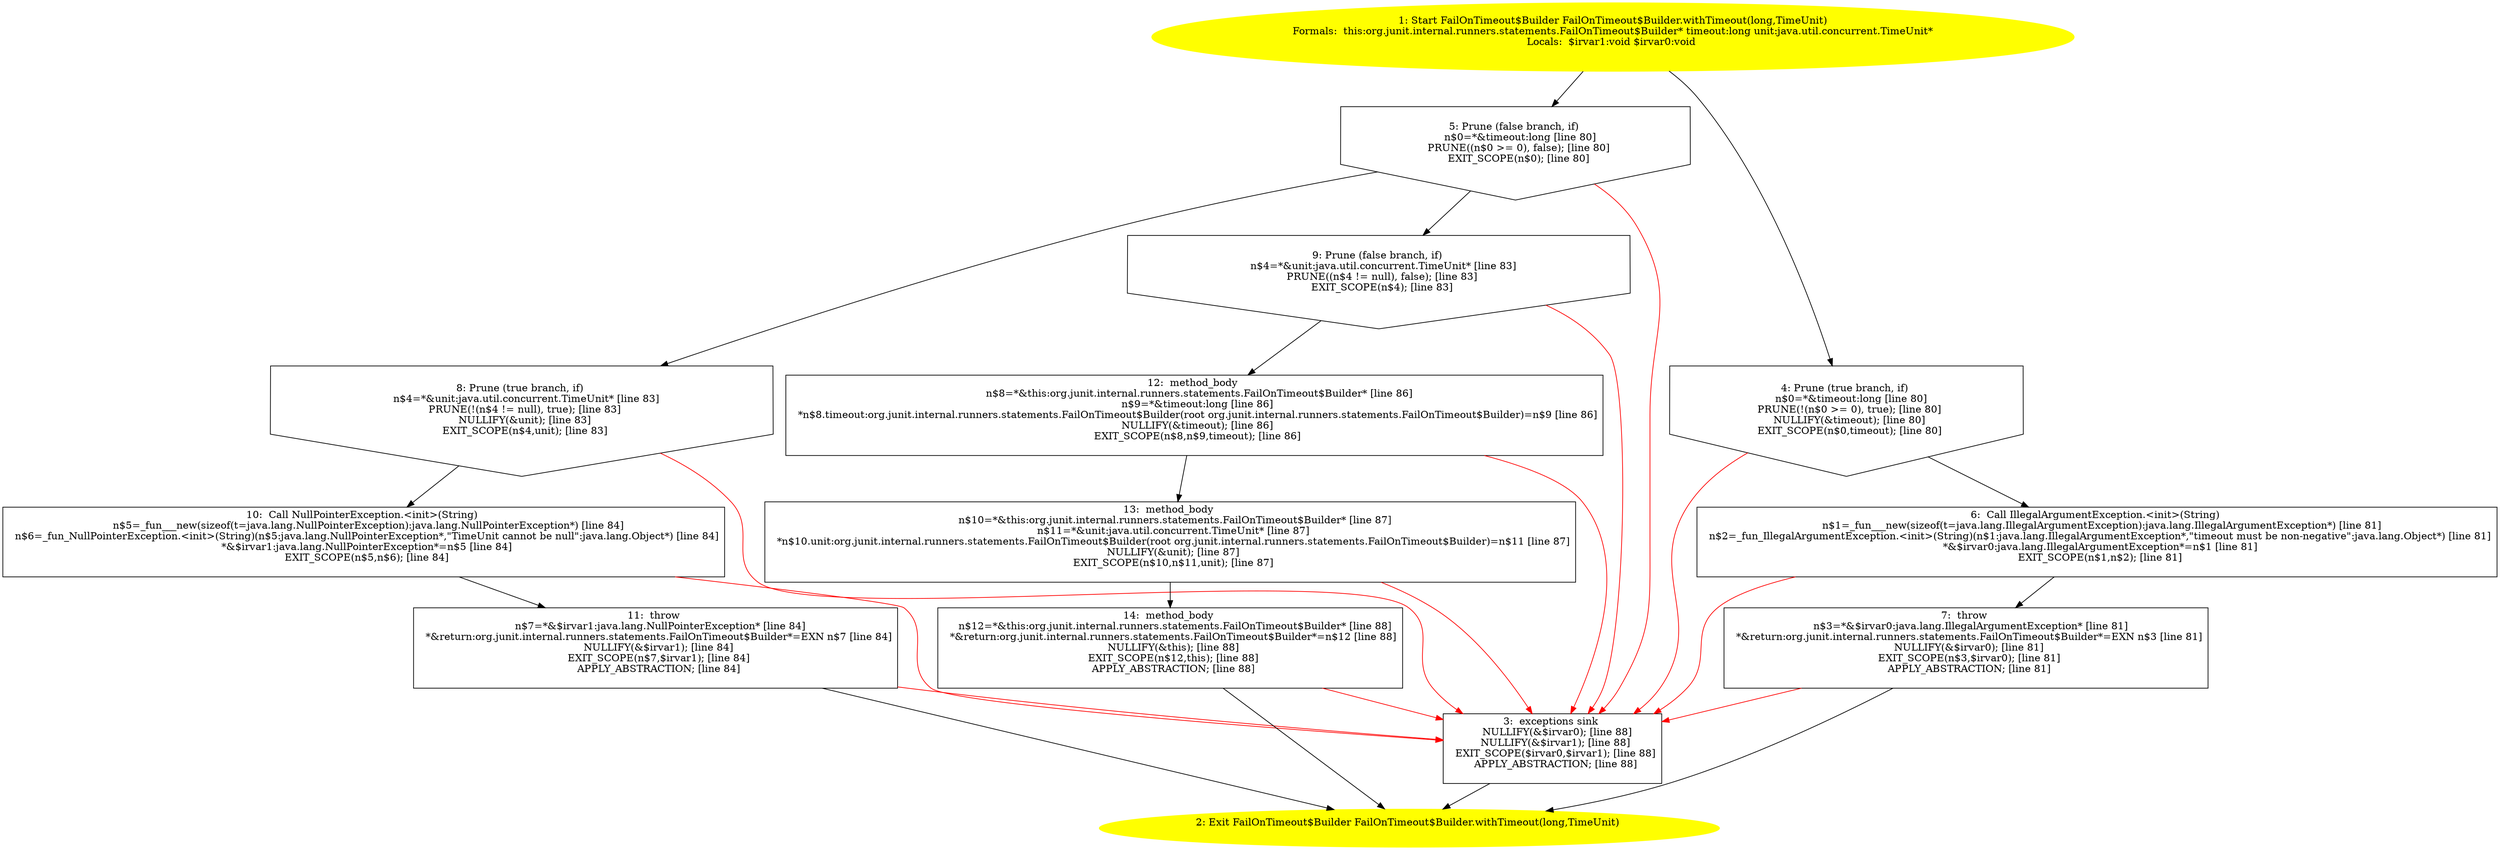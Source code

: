 /* @generated */
digraph cfg {
"org.junit.internal.runners.statements.FailOnTimeout$Builder.withTimeout(long,java.util.concurrent.Ti.f6a6ecade4f45c873e2a26bc5520c95b_1" [label="1: Start FailOnTimeout$Builder FailOnTimeout$Builder.withTimeout(long,TimeUnit)\nFormals:  this:org.junit.internal.runners.statements.FailOnTimeout$Builder* timeout:long unit:java.util.concurrent.TimeUnit*\nLocals:  $irvar1:void $irvar0:void \n  " color=yellow style=filled]
	

	 "org.junit.internal.runners.statements.FailOnTimeout$Builder.withTimeout(long,java.util.concurrent.Ti.f6a6ecade4f45c873e2a26bc5520c95b_1" -> "org.junit.internal.runners.statements.FailOnTimeout$Builder.withTimeout(long,java.util.concurrent.Ti.f6a6ecade4f45c873e2a26bc5520c95b_4" ;
	 "org.junit.internal.runners.statements.FailOnTimeout$Builder.withTimeout(long,java.util.concurrent.Ti.f6a6ecade4f45c873e2a26bc5520c95b_1" -> "org.junit.internal.runners.statements.FailOnTimeout$Builder.withTimeout(long,java.util.concurrent.Ti.f6a6ecade4f45c873e2a26bc5520c95b_5" ;
"org.junit.internal.runners.statements.FailOnTimeout$Builder.withTimeout(long,java.util.concurrent.Ti.f6a6ecade4f45c873e2a26bc5520c95b_2" [label="2: Exit FailOnTimeout$Builder FailOnTimeout$Builder.withTimeout(long,TimeUnit) \n  " color=yellow style=filled]
	

"org.junit.internal.runners.statements.FailOnTimeout$Builder.withTimeout(long,java.util.concurrent.Ti.f6a6ecade4f45c873e2a26bc5520c95b_3" [label="3:  exceptions sink \n   NULLIFY(&$irvar0); [line 88]\n  NULLIFY(&$irvar1); [line 88]\n  EXIT_SCOPE($irvar0,$irvar1); [line 88]\n  APPLY_ABSTRACTION; [line 88]\n " shape="box"]
	

	 "org.junit.internal.runners.statements.FailOnTimeout$Builder.withTimeout(long,java.util.concurrent.Ti.f6a6ecade4f45c873e2a26bc5520c95b_3" -> "org.junit.internal.runners.statements.FailOnTimeout$Builder.withTimeout(long,java.util.concurrent.Ti.f6a6ecade4f45c873e2a26bc5520c95b_2" ;
"org.junit.internal.runners.statements.FailOnTimeout$Builder.withTimeout(long,java.util.concurrent.Ti.f6a6ecade4f45c873e2a26bc5520c95b_4" [label="4: Prune (true branch, if) \n   n$0=*&timeout:long [line 80]\n  PRUNE(!(n$0 >= 0), true); [line 80]\n  NULLIFY(&timeout); [line 80]\n  EXIT_SCOPE(n$0,timeout); [line 80]\n " shape="invhouse"]
	

	 "org.junit.internal.runners.statements.FailOnTimeout$Builder.withTimeout(long,java.util.concurrent.Ti.f6a6ecade4f45c873e2a26bc5520c95b_4" -> "org.junit.internal.runners.statements.FailOnTimeout$Builder.withTimeout(long,java.util.concurrent.Ti.f6a6ecade4f45c873e2a26bc5520c95b_6" ;
	 "org.junit.internal.runners.statements.FailOnTimeout$Builder.withTimeout(long,java.util.concurrent.Ti.f6a6ecade4f45c873e2a26bc5520c95b_4" -> "org.junit.internal.runners.statements.FailOnTimeout$Builder.withTimeout(long,java.util.concurrent.Ti.f6a6ecade4f45c873e2a26bc5520c95b_3" [color="red" ];
"org.junit.internal.runners.statements.FailOnTimeout$Builder.withTimeout(long,java.util.concurrent.Ti.f6a6ecade4f45c873e2a26bc5520c95b_5" [label="5: Prune (false branch, if) \n   n$0=*&timeout:long [line 80]\n  PRUNE((n$0 >= 0), false); [line 80]\n  EXIT_SCOPE(n$0); [line 80]\n " shape="invhouse"]
	

	 "org.junit.internal.runners.statements.FailOnTimeout$Builder.withTimeout(long,java.util.concurrent.Ti.f6a6ecade4f45c873e2a26bc5520c95b_5" -> "org.junit.internal.runners.statements.FailOnTimeout$Builder.withTimeout(long,java.util.concurrent.Ti.f6a6ecade4f45c873e2a26bc5520c95b_8" ;
	 "org.junit.internal.runners.statements.FailOnTimeout$Builder.withTimeout(long,java.util.concurrent.Ti.f6a6ecade4f45c873e2a26bc5520c95b_5" -> "org.junit.internal.runners.statements.FailOnTimeout$Builder.withTimeout(long,java.util.concurrent.Ti.f6a6ecade4f45c873e2a26bc5520c95b_9" ;
	 "org.junit.internal.runners.statements.FailOnTimeout$Builder.withTimeout(long,java.util.concurrent.Ti.f6a6ecade4f45c873e2a26bc5520c95b_5" -> "org.junit.internal.runners.statements.FailOnTimeout$Builder.withTimeout(long,java.util.concurrent.Ti.f6a6ecade4f45c873e2a26bc5520c95b_3" [color="red" ];
"org.junit.internal.runners.statements.FailOnTimeout$Builder.withTimeout(long,java.util.concurrent.Ti.f6a6ecade4f45c873e2a26bc5520c95b_6" [label="6:  Call IllegalArgumentException.<init>(String) \n   n$1=_fun___new(sizeof(t=java.lang.IllegalArgumentException):java.lang.IllegalArgumentException*) [line 81]\n  n$2=_fun_IllegalArgumentException.<init>(String)(n$1:java.lang.IllegalArgumentException*,\"timeout must be non-negative\":java.lang.Object*) [line 81]\n  *&$irvar0:java.lang.IllegalArgumentException*=n$1 [line 81]\n  EXIT_SCOPE(n$1,n$2); [line 81]\n " shape="box"]
	

	 "org.junit.internal.runners.statements.FailOnTimeout$Builder.withTimeout(long,java.util.concurrent.Ti.f6a6ecade4f45c873e2a26bc5520c95b_6" -> "org.junit.internal.runners.statements.FailOnTimeout$Builder.withTimeout(long,java.util.concurrent.Ti.f6a6ecade4f45c873e2a26bc5520c95b_7" ;
	 "org.junit.internal.runners.statements.FailOnTimeout$Builder.withTimeout(long,java.util.concurrent.Ti.f6a6ecade4f45c873e2a26bc5520c95b_6" -> "org.junit.internal.runners.statements.FailOnTimeout$Builder.withTimeout(long,java.util.concurrent.Ti.f6a6ecade4f45c873e2a26bc5520c95b_3" [color="red" ];
"org.junit.internal.runners.statements.FailOnTimeout$Builder.withTimeout(long,java.util.concurrent.Ti.f6a6ecade4f45c873e2a26bc5520c95b_7" [label="7:  throw \n   n$3=*&$irvar0:java.lang.IllegalArgumentException* [line 81]\n  *&return:org.junit.internal.runners.statements.FailOnTimeout$Builder*=EXN n$3 [line 81]\n  NULLIFY(&$irvar0); [line 81]\n  EXIT_SCOPE(n$3,$irvar0); [line 81]\n  APPLY_ABSTRACTION; [line 81]\n " shape="box"]
	

	 "org.junit.internal.runners.statements.FailOnTimeout$Builder.withTimeout(long,java.util.concurrent.Ti.f6a6ecade4f45c873e2a26bc5520c95b_7" -> "org.junit.internal.runners.statements.FailOnTimeout$Builder.withTimeout(long,java.util.concurrent.Ti.f6a6ecade4f45c873e2a26bc5520c95b_2" ;
	 "org.junit.internal.runners.statements.FailOnTimeout$Builder.withTimeout(long,java.util.concurrent.Ti.f6a6ecade4f45c873e2a26bc5520c95b_7" -> "org.junit.internal.runners.statements.FailOnTimeout$Builder.withTimeout(long,java.util.concurrent.Ti.f6a6ecade4f45c873e2a26bc5520c95b_3" [color="red" ];
"org.junit.internal.runners.statements.FailOnTimeout$Builder.withTimeout(long,java.util.concurrent.Ti.f6a6ecade4f45c873e2a26bc5520c95b_8" [label="8: Prune (true branch, if) \n   n$4=*&unit:java.util.concurrent.TimeUnit* [line 83]\n  PRUNE(!(n$4 != null), true); [line 83]\n  NULLIFY(&unit); [line 83]\n  EXIT_SCOPE(n$4,unit); [line 83]\n " shape="invhouse"]
	

	 "org.junit.internal.runners.statements.FailOnTimeout$Builder.withTimeout(long,java.util.concurrent.Ti.f6a6ecade4f45c873e2a26bc5520c95b_8" -> "org.junit.internal.runners.statements.FailOnTimeout$Builder.withTimeout(long,java.util.concurrent.Ti.f6a6ecade4f45c873e2a26bc5520c95b_10" ;
	 "org.junit.internal.runners.statements.FailOnTimeout$Builder.withTimeout(long,java.util.concurrent.Ti.f6a6ecade4f45c873e2a26bc5520c95b_8" -> "org.junit.internal.runners.statements.FailOnTimeout$Builder.withTimeout(long,java.util.concurrent.Ti.f6a6ecade4f45c873e2a26bc5520c95b_3" [color="red" ];
"org.junit.internal.runners.statements.FailOnTimeout$Builder.withTimeout(long,java.util.concurrent.Ti.f6a6ecade4f45c873e2a26bc5520c95b_9" [label="9: Prune (false branch, if) \n   n$4=*&unit:java.util.concurrent.TimeUnit* [line 83]\n  PRUNE((n$4 != null), false); [line 83]\n  EXIT_SCOPE(n$4); [line 83]\n " shape="invhouse"]
	

	 "org.junit.internal.runners.statements.FailOnTimeout$Builder.withTimeout(long,java.util.concurrent.Ti.f6a6ecade4f45c873e2a26bc5520c95b_9" -> "org.junit.internal.runners.statements.FailOnTimeout$Builder.withTimeout(long,java.util.concurrent.Ti.f6a6ecade4f45c873e2a26bc5520c95b_12" ;
	 "org.junit.internal.runners.statements.FailOnTimeout$Builder.withTimeout(long,java.util.concurrent.Ti.f6a6ecade4f45c873e2a26bc5520c95b_9" -> "org.junit.internal.runners.statements.FailOnTimeout$Builder.withTimeout(long,java.util.concurrent.Ti.f6a6ecade4f45c873e2a26bc5520c95b_3" [color="red" ];
"org.junit.internal.runners.statements.FailOnTimeout$Builder.withTimeout(long,java.util.concurrent.Ti.f6a6ecade4f45c873e2a26bc5520c95b_10" [label="10:  Call NullPointerException.<init>(String) \n   n$5=_fun___new(sizeof(t=java.lang.NullPointerException):java.lang.NullPointerException*) [line 84]\n  n$6=_fun_NullPointerException.<init>(String)(n$5:java.lang.NullPointerException*,\"TimeUnit cannot be null\":java.lang.Object*) [line 84]\n  *&$irvar1:java.lang.NullPointerException*=n$5 [line 84]\n  EXIT_SCOPE(n$5,n$6); [line 84]\n " shape="box"]
	

	 "org.junit.internal.runners.statements.FailOnTimeout$Builder.withTimeout(long,java.util.concurrent.Ti.f6a6ecade4f45c873e2a26bc5520c95b_10" -> "org.junit.internal.runners.statements.FailOnTimeout$Builder.withTimeout(long,java.util.concurrent.Ti.f6a6ecade4f45c873e2a26bc5520c95b_11" ;
	 "org.junit.internal.runners.statements.FailOnTimeout$Builder.withTimeout(long,java.util.concurrent.Ti.f6a6ecade4f45c873e2a26bc5520c95b_10" -> "org.junit.internal.runners.statements.FailOnTimeout$Builder.withTimeout(long,java.util.concurrent.Ti.f6a6ecade4f45c873e2a26bc5520c95b_3" [color="red" ];
"org.junit.internal.runners.statements.FailOnTimeout$Builder.withTimeout(long,java.util.concurrent.Ti.f6a6ecade4f45c873e2a26bc5520c95b_11" [label="11:  throw \n   n$7=*&$irvar1:java.lang.NullPointerException* [line 84]\n  *&return:org.junit.internal.runners.statements.FailOnTimeout$Builder*=EXN n$7 [line 84]\n  NULLIFY(&$irvar1); [line 84]\n  EXIT_SCOPE(n$7,$irvar1); [line 84]\n  APPLY_ABSTRACTION; [line 84]\n " shape="box"]
	

	 "org.junit.internal.runners.statements.FailOnTimeout$Builder.withTimeout(long,java.util.concurrent.Ti.f6a6ecade4f45c873e2a26bc5520c95b_11" -> "org.junit.internal.runners.statements.FailOnTimeout$Builder.withTimeout(long,java.util.concurrent.Ti.f6a6ecade4f45c873e2a26bc5520c95b_2" ;
	 "org.junit.internal.runners.statements.FailOnTimeout$Builder.withTimeout(long,java.util.concurrent.Ti.f6a6ecade4f45c873e2a26bc5520c95b_11" -> "org.junit.internal.runners.statements.FailOnTimeout$Builder.withTimeout(long,java.util.concurrent.Ti.f6a6ecade4f45c873e2a26bc5520c95b_3" [color="red" ];
"org.junit.internal.runners.statements.FailOnTimeout$Builder.withTimeout(long,java.util.concurrent.Ti.f6a6ecade4f45c873e2a26bc5520c95b_12" [label="12:  method_body \n   n$8=*&this:org.junit.internal.runners.statements.FailOnTimeout$Builder* [line 86]\n  n$9=*&timeout:long [line 86]\n  *n$8.timeout:org.junit.internal.runners.statements.FailOnTimeout$Builder(root org.junit.internal.runners.statements.FailOnTimeout$Builder)=n$9 [line 86]\n  NULLIFY(&timeout); [line 86]\n  EXIT_SCOPE(n$8,n$9,timeout); [line 86]\n " shape="box"]
	

	 "org.junit.internal.runners.statements.FailOnTimeout$Builder.withTimeout(long,java.util.concurrent.Ti.f6a6ecade4f45c873e2a26bc5520c95b_12" -> "org.junit.internal.runners.statements.FailOnTimeout$Builder.withTimeout(long,java.util.concurrent.Ti.f6a6ecade4f45c873e2a26bc5520c95b_13" ;
	 "org.junit.internal.runners.statements.FailOnTimeout$Builder.withTimeout(long,java.util.concurrent.Ti.f6a6ecade4f45c873e2a26bc5520c95b_12" -> "org.junit.internal.runners.statements.FailOnTimeout$Builder.withTimeout(long,java.util.concurrent.Ti.f6a6ecade4f45c873e2a26bc5520c95b_3" [color="red" ];
"org.junit.internal.runners.statements.FailOnTimeout$Builder.withTimeout(long,java.util.concurrent.Ti.f6a6ecade4f45c873e2a26bc5520c95b_13" [label="13:  method_body \n   n$10=*&this:org.junit.internal.runners.statements.FailOnTimeout$Builder* [line 87]\n  n$11=*&unit:java.util.concurrent.TimeUnit* [line 87]\n  *n$10.unit:org.junit.internal.runners.statements.FailOnTimeout$Builder(root org.junit.internal.runners.statements.FailOnTimeout$Builder)=n$11 [line 87]\n  NULLIFY(&unit); [line 87]\n  EXIT_SCOPE(n$10,n$11,unit); [line 87]\n " shape="box"]
	

	 "org.junit.internal.runners.statements.FailOnTimeout$Builder.withTimeout(long,java.util.concurrent.Ti.f6a6ecade4f45c873e2a26bc5520c95b_13" -> "org.junit.internal.runners.statements.FailOnTimeout$Builder.withTimeout(long,java.util.concurrent.Ti.f6a6ecade4f45c873e2a26bc5520c95b_14" ;
	 "org.junit.internal.runners.statements.FailOnTimeout$Builder.withTimeout(long,java.util.concurrent.Ti.f6a6ecade4f45c873e2a26bc5520c95b_13" -> "org.junit.internal.runners.statements.FailOnTimeout$Builder.withTimeout(long,java.util.concurrent.Ti.f6a6ecade4f45c873e2a26bc5520c95b_3" [color="red" ];
"org.junit.internal.runners.statements.FailOnTimeout$Builder.withTimeout(long,java.util.concurrent.Ti.f6a6ecade4f45c873e2a26bc5520c95b_14" [label="14:  method_body \n   n$12=*&this:org.junit.internal.runners.statements.FailOnTimeout$Builder* [line 88]\n  *&return:org.junit.internal.runners.statements.FailOnTimeout$Builder*=n$12 [line 88]\n  NULLIFY(&this); [line 88]\n  EXIT_SCOPE(n$12,this); [line 88]\n  APPLY_ABSTRACTION; [line 88]\n " shape="box"]
	

	 "org.junit.internal.runners.statements.FailOnTimeout$Builder.withTimeout(long,java.util.concurrent.Ti.f6a6ecade4f45c873e2a26bc5520c95b_14" -> "org.junit.internal.runners.statements.FailOnTimeout$Builder.withTimeout(long,java.util.concurrent.Ti.f6a6ecade4f45c873e2a26bc5520c95b_2" ;
	 "org.junit.internal.runners.statements.FailOnTimeout$Builder.withTimeout(long,java.util.concurrent.Ti.f6a6ecade4f45c873e2a26bc5520c95b_14" -> "org.junit.internal.runners.statements.FailOnTimeout$Builder.withTimeout(long,java.util.concurrent.Ti.f6a6ecade4f45c873e2a26bc5520c95b_3" [color="red" ];
}
